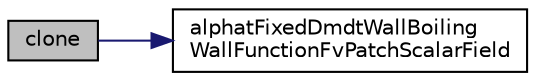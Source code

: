 digraph "clone"
{
  bgcolor="transparent";
  edge [fontname="Helvetica",fontsize="10",labelfontname="Helvetica",labelfontsize="10"];
  node [fontname="Helvetica",fontsize="10",shape=record];
  rankdir="LR";
  Node13 [label="clone",height=0.2,width=0.4,color="black", fillcolor="grey75", style="filled", fontcolor="black"];
  Node13 -> Node14 [color="midnightblue",fontsize="10",style="solid",fontname="Helvetica"];
  Node14 [label="alphatFixedDmdtWallBoiling\lWallFunctionFvPatchScalarField",height=0.2,width=0.4,color="black",URL="$a33521.html#aba7cc03751fa3b559650aacdd26fa778",tooltip="Construct from patch and internal field. "];
}
